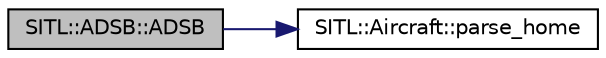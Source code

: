 digraph "SITL::ADSB::ADSB"
{
 // INTERACTIVE_SVG=YES
  edge [fontname="Helvetica",fontsize="10",labelfontname="Helvetica",labelfontsize="10"];
  node [fontname="Helvetica",fontsize="10",shape=record];
  rankdir="LR";
  Node1 [label="SITL::ADSB::ADSB",height=0.2,width=0.4,color="black", fillcolor="grey75", style="filled", fontcolor="black"];
  Node1 -> Node2 [color="midnightblue",fontsize="10",style="solid",fontname="Helvetica"];
  Node2 [label="SITL::Aircraft::parse_home",height=0.2,width=0.4,color="black", fillcolor="white", style="filled",URL="$classSITL_1_1Aircraft.html#a19764d2b0071e024525d4a83d42efaeb"];
}
